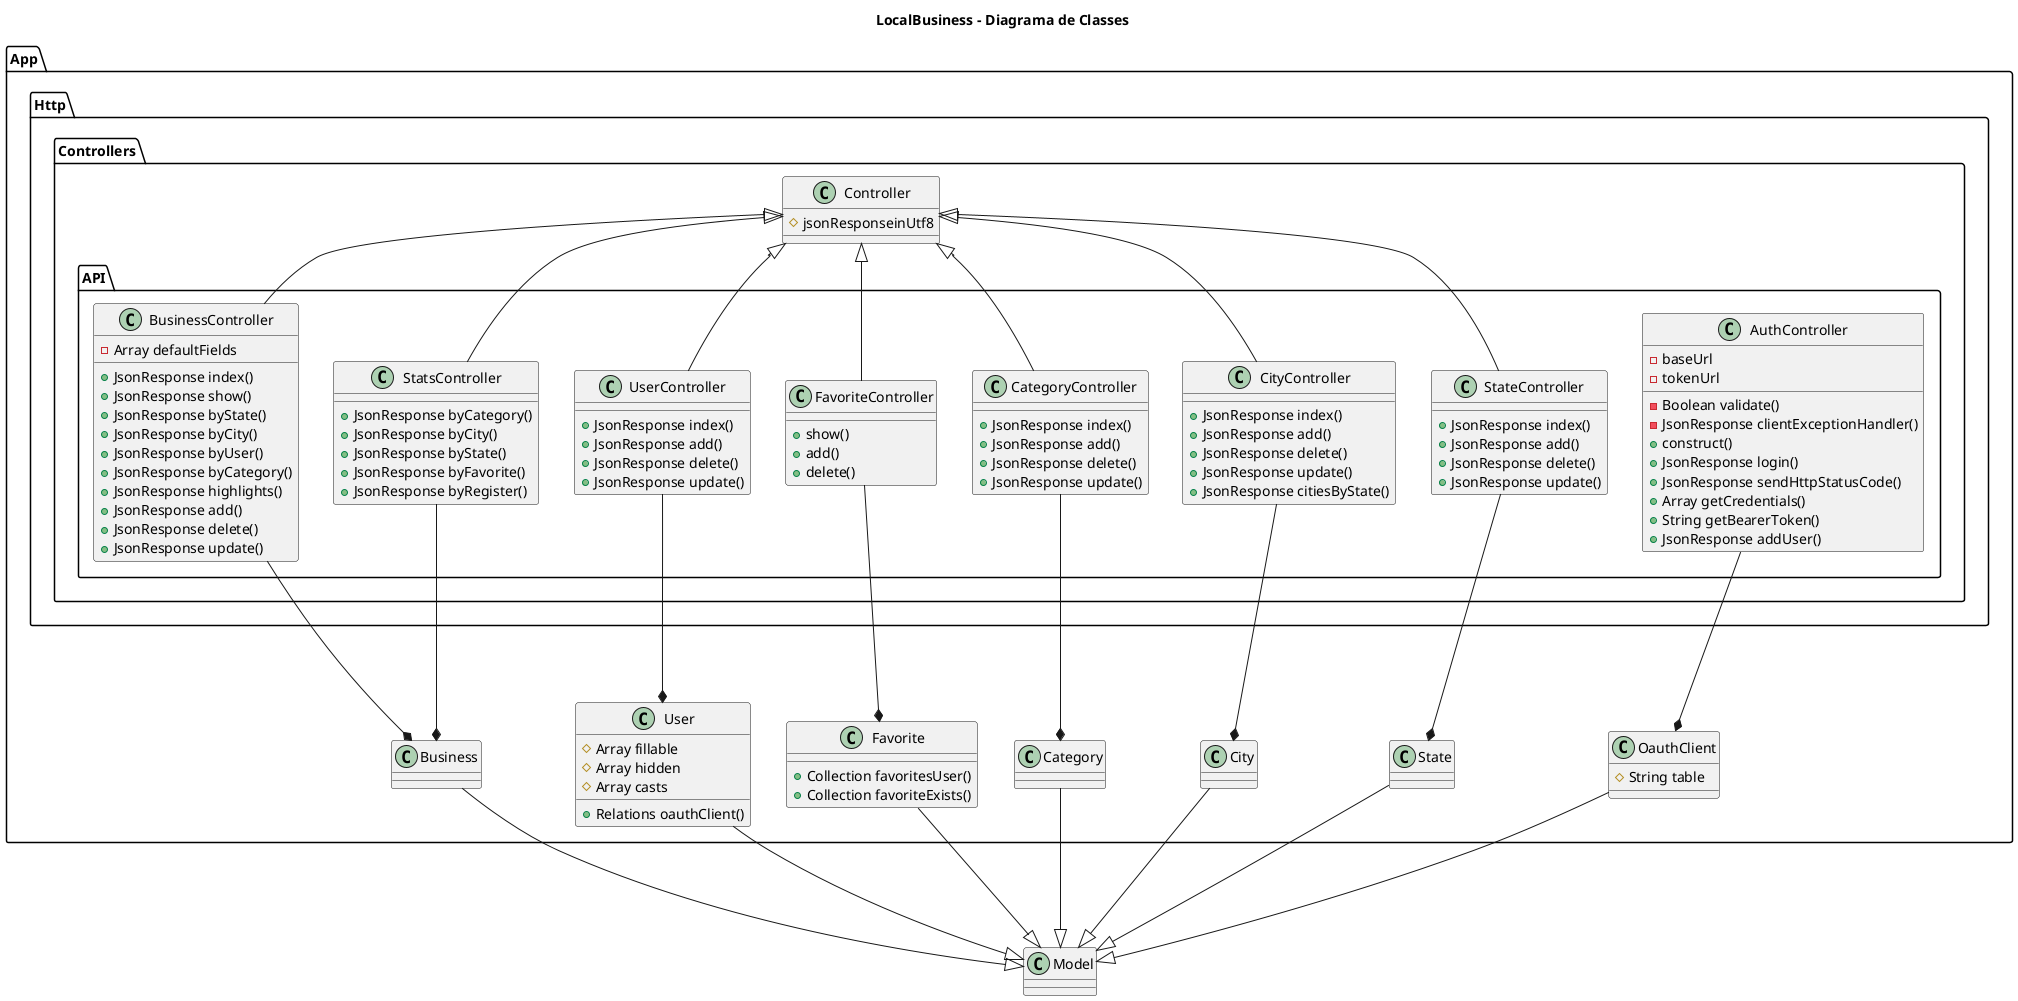 @startuml
title "LocalBusiness - Diagrama de Classes"

class Model

package App {

    class User{
        # Array fillable
        # Array hidden
        # Array casts
        + Relations oauthClient()
    }
    class Favorite{
        + Collection favoritesUser()
        + Collection favoriteExists()
    }
    class State{
    }
    class City{
    }
    class Business{
    }
    class Category{
    }
    class OauthClient{
    # String table
    }

    package Http {

        package Controllers {

            class Controller{
            #jsonResponseinUtf8
            }

            package API {
                class UserController{
                    + JsonResponse index()
                    + JsonResponse add()
                    + JsonResponse delete()
                    + JsonResponse update()
                }

                class BusinessController{
                    - Array defaultFields
                    + JsonResponse index()
                    + JsonResponse show()
                    + JsonResponse byState()
                    + JsonResponse byCity()
                    + JsonResponse byUser()
                    + JsonResponse byCategory()
                    + JsonResponse highlights()
                    + JsonResponse add()
                    + JsonResponse delete()
                    + JsonResponse update()
                }

                class StateController{
                    + JsonResponse index()
                    + JsonResponse add()
                    + JsonResponse delete()
                    + JsonResponse update()
                }

                class CityController{
                    + JsonResponse index()
                    + JsonResponse add()
                    + JsonResponse delete()
                    + JsonResponse update()
                    + JsonResponse citiesByState()
                }

                class CategoryController{
                    + JsonResponse index()
                    + JsonResponse add()
                    + JsonResponse delete()
                    + JsonResponse update()
                }

                class StatsController{
                    + JsonResponse byCategory()
                    + JsonResponse byCity()
                    + JsonResponse byState()
                    + JsonResponse byFavorite()
                    + JsonResponse byRegister()
                }

                class FavoriteController {
                    + show()
                    + add()
                    + delete()
                }

                class AuthController{
                    - baseUrl
                    - tokenUrl
                    - Boolean validate()
                    - JsonResponse clientExceptionHandler()
                    + construct()
                    + JsonResponse login()
                    + JsonResponse sendHttpStatusCode()
                    + Array getCredentials()
                    + String getBearerToken()
                    + JsonResponse addUser()
                }
            }
        }
    }
}

Controller <|-- UserController
Controller <|-- BusinessController
Controller <|-- StateController
Controller <|-- CityController
Controller <|-- CategoryController
Controller <|-- FavoriteController
Controller <|-- StatsController

User *---u UserController
Business *---u BusinessController
Favorite *---u FavoriteController
Category *---u CategoryController
State *---u StateController
City *---u CityController
OauthClient *---u AuthController
Business *---u StatsController

Model <|---u OauthClient
Model <|---u State
Model <|---u City
Model <|---u Category
Model <|---u Favorite
Model <|---u User
Model <|---u Business

@enduml